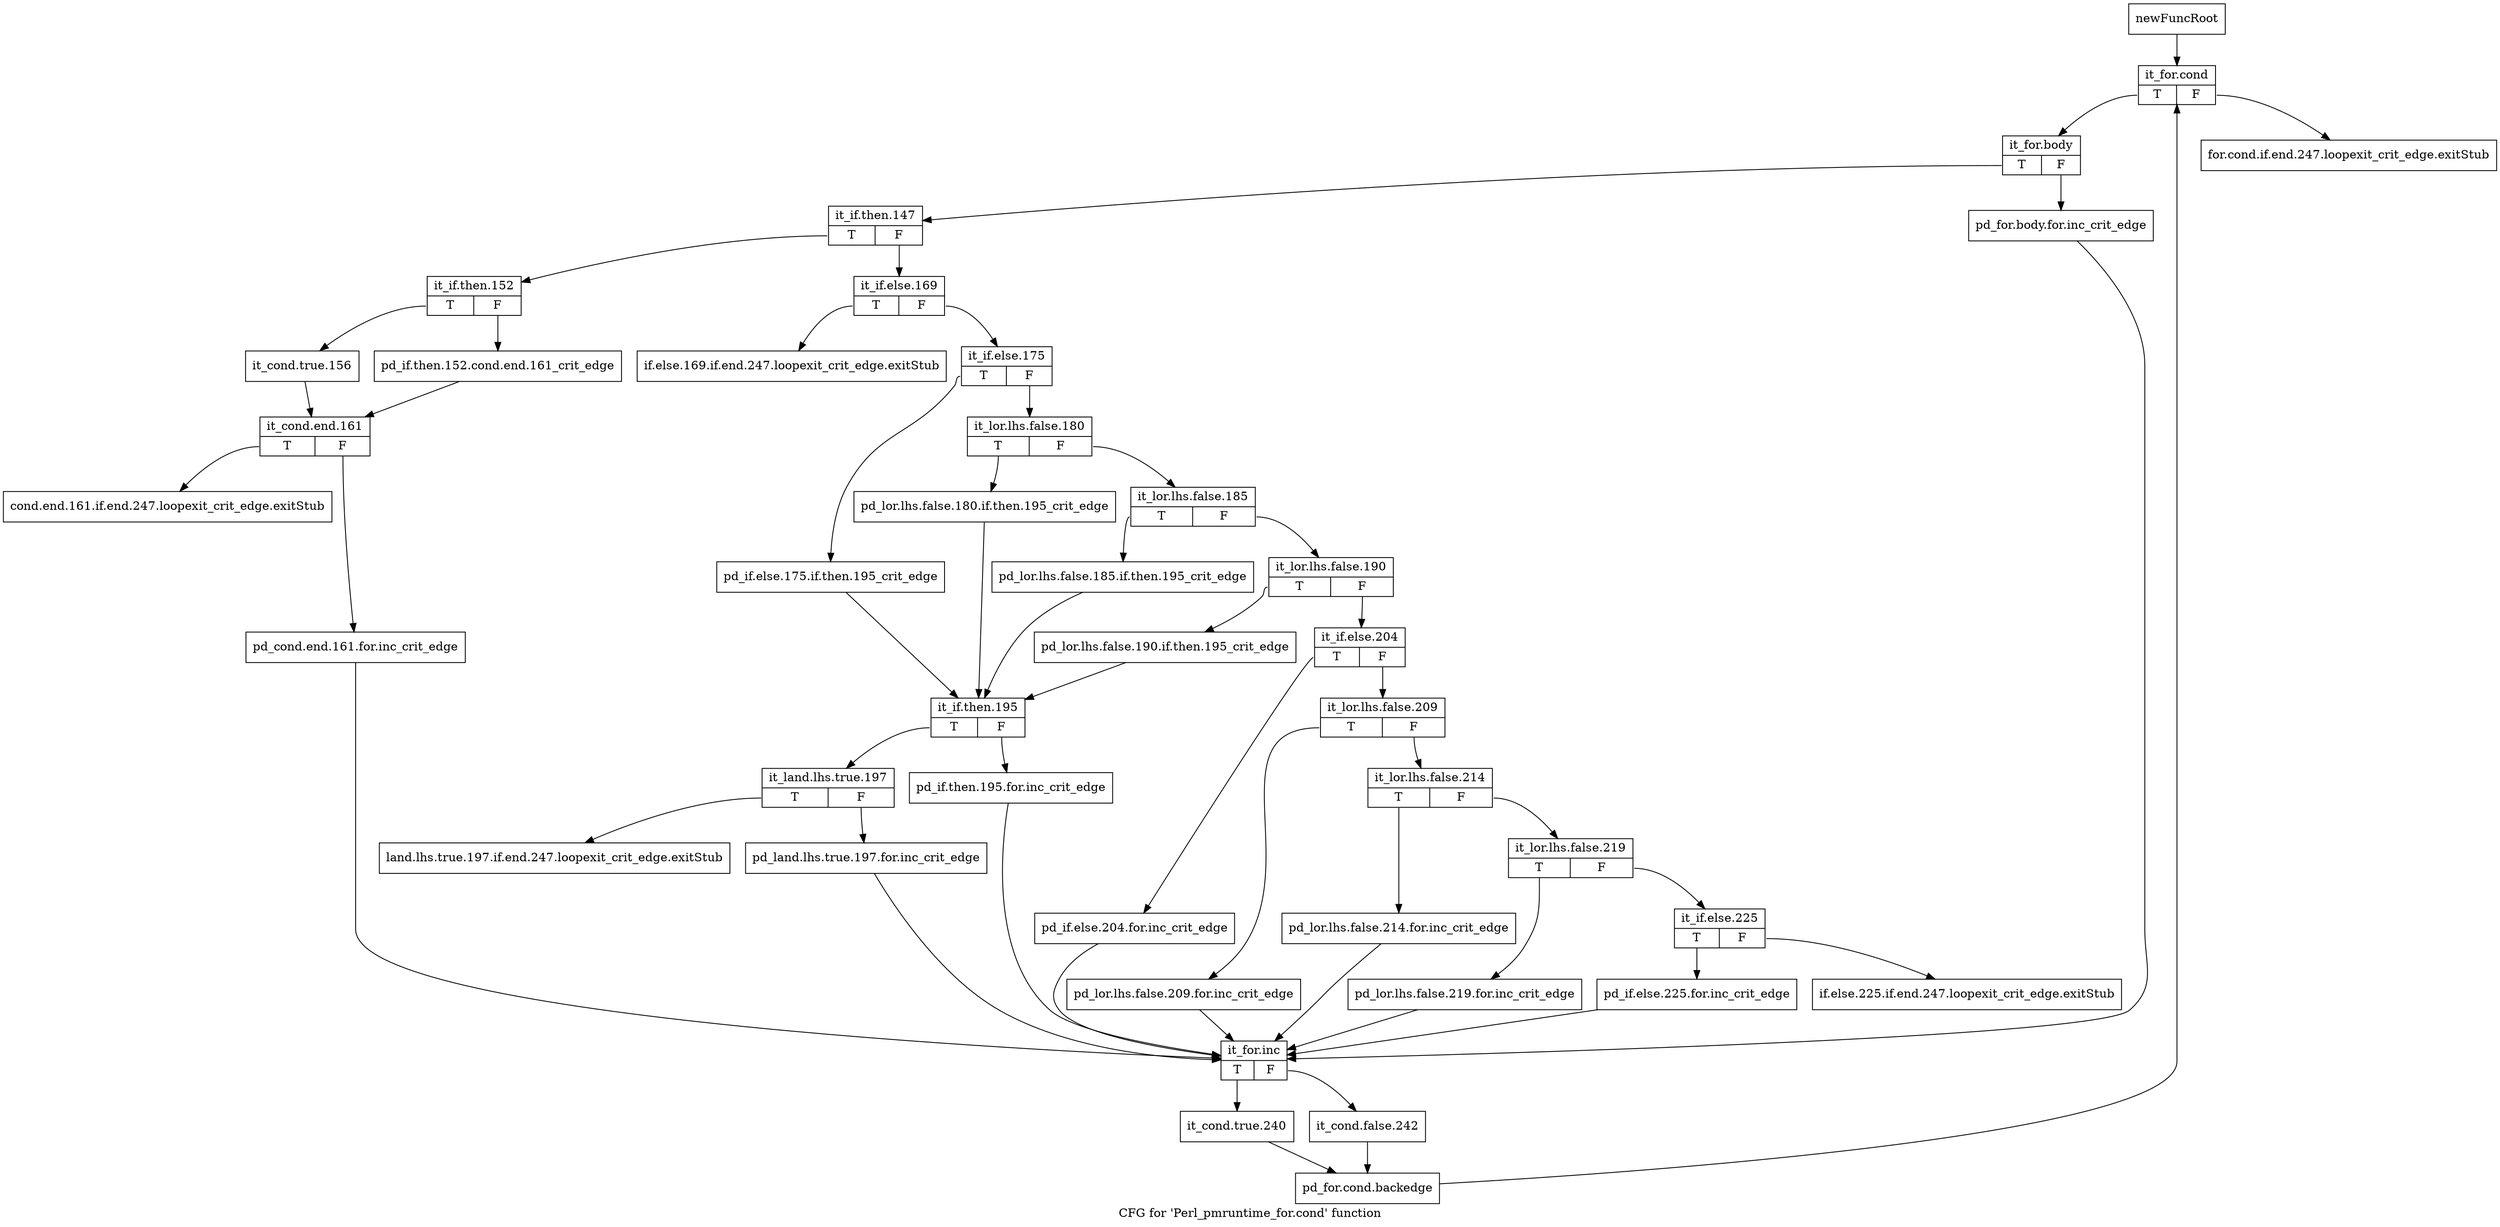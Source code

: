 digraph "CFG for 'Perl_pmruntime_for.cond' function" {
	label="CFG for 'Perl_pmruntime_for.cond' function";

	Node0x4c07760 [shape=record,label="{newFuncRoot}"];
	Node0x4c07760 -> Node0x4c07940;
	Node0x4c077b0 [shape=record,label="{for.cond.if.end.247.loopexit_crit_edge.exitStub}"];
	Node0x4c07800 [shape=record,label="{if.else.169.if.end.247.loopexit_crit_edge.exitStub}"];
	Node0x4c07850 [shape=record,label="{if.else.225.if.end.247.loopexit_crit_edge.exitStub}"];
	Node0x4c078a0 [shape=record,label="{land.lhs.true.197.if.end.247.loopexit_crit_edge.exitStub}"];
	Node0x4c078f0 [shape=record,label="{cond.end.161.if.end.247.loopexit_crit_edge.exitStub}"];
	Node0x4c07940 [shape=record,label="{it_for.cond|{<s0>T|<s1>F}}"];
	Node0x4c07940:s0 -> Node0x4c07990;
	Node0x4c07940:s1 -> Node0x4c077b0;
	Node0x4c07990 [shape=record,label="{it_for.body|{<s0>T|<s1>F}}"];
	Node0x4c07990:s0 -> Node0x4c07a30;
	Node0x4c07990:s1 -> Node0x4c079e0;
	Node0x4c079e0 [shape=record,label="{pd_for.body.for.inc_crit_edge}"];
	Node0x4c079e0 -> Node0x4c08340;
	Node0x4c07a30 [shape=record,label="{it_if.then.147|{<s0>T|<s1>F}}"];
	Node0x4c07a30:s0 -> Node0x4c081b0;
	Node0x4c07a30:s1 -> Node0x4c07a80;
	Node0x4c07a80 [shape=record,label="{it_if.else.169|{<s0>T|<s1>F}}"];
	Node0x4c07a80:s0 -> Node0x4c07800;
	Node0x4c07a80:s1 -> Node0x4c07ad0;
	Node0x4c07ad0 [shape=record,label="{it_if.else.175|{<s0>T|<s1>F}}"];
	Node0x4c07ad0:s0 -> Node0x4c08020;
	Node0x4c07ad0:s1 -> Node0x4c07b20;
	Node0x4c07b20 [shape=record,label="{it_lor.lhs.false.180|{<s0>T|<s1>F}}"];
	Node0x4c07b20:s0 -> Node0x4c07fd0;
	Node0x4c07b20:s1 -> Node0x4c07b70;
	Node0x4c07b70 [shape=record,label="{it_lor.lhs.false.185|{<s0>T|<s1>F}}"];
	Node0x4c07b70:s0 -> Node0x4c07f80;
	Node0x4c07b70:s1 -> Node0x4c07bc0;
	Node0x4c07bc0 [shape=record,label="{it_lor.lhs.false.190|{<s0>T|<s1>F}}"];
	Node0x4c07bc0:s0 -> Node0x4c07f30;
	Node0x4c07bc0:s1 -> Node0x4c07c10;
	Node0x4c07c10 [shape=record,label="{it_if.else.204|{<s0>T|<s1>F}}"];
	Node0x4c07c10:s0 -> Node0x4c07ee0;
	Node0x4c07c10:s1 -> Node0x4c07c60;
	Node0x4c07c60 [shape=record,label="{it_lor.lhs.false.209|{<s0>T|<s1>F}}"];
	Node0x4c07c60:s0 -> Node0x4c07e90;
	Node0x4c07c60:s1 -> Node0x4c07cb0;
	Node0x4c07cb0 [shape=record,label="{it_lor.lhs.false.214|{<s0>T|<s1>F}}"];
	Node0x4c07cb0:s0 -> Node0x4c07e40;
	Node0x4c07cb0:s1 -> Node0x4c07d00;
	Node0x4c07d00 [shape=record,label="{it_lor.lhs.false.219|{<s0>T|<s1>F}}"];
	Node0x4c07d00:s0 -> Node0x4c07df0;
	Node0x4c07d00:s1 -> Node0x4c07d50;
	Node0x4c07d50 [shape=record,label="{it_if.else.225|{<s0>T|<s1>F}}"];
	Node0x4c07d50:s0 -> Node0x4c07da0;
	Node0x4c07d50:s1 -> Node0x4c07850;
	Node0x4c07da0 [shape=record,label="{pd_if.else.225.for.inc_crit_edge}"];
	Node0x4c07da0 -> Node0x4c08340;
	Node0x4c07df0 [shape=record,label="{pd_lor.lhs.false.219.for.inc_crit_edge}"];
	Node0x4c07df0 -> Node0x4c08340;
	Node0x4c07e40 [shape=record,label="{pd_lor.lhs.false.214.for.inc_crit_edge}"];
	Node0x4c07e40 -> Node0x4c08340;
	Node0x4c07e90 [shape=record,label="{pd_lor.lhs.false.209.for.inc_crit_edge}"];
	Node0x4c07e90 -> Node0x4c08340;
	Node0x4c07ee0 [shape=record,label="{pd_if.else.204.for.inc_crit_edge}"];
	Node0x4c07ee0 -> Node0x4c08340;
	Node0x4c07f30 [shape=record,label="{pd_lor.lhs.false.190.if.then.195_crit_edge}"];
	Node0x4c07f30 -> Node0x4c08070;
	Node0x4c07f80 [shape=record,label="{pd_lor.lhs.false.185.if.then.195_crit_edge}"];
	Node0x4c07f80 -> Node0x4c08070;
	Node0x4c07fd0 [shape=record,label="{pd_lor.lhs.false.180.if.then.195_crit_edge}"];
	Node0x4c07fd0 -> Node0x4c08070;
	Node0x4c08020 [shape=record,label="{pd_if.else.175.if.then.195_crit_edge}"];
	Node0x4c08020 -> Node0x4c08070;
	Node0x4c08070 [shape=record,label="{it_if.then.195|{<s0>T|<s1>F}}"];
	Node0x4c08070:s0 -> Node0x4c08110;
	Node0x4c08070:s1 -> Node0x4c080c0;
	Node0x4c080c0 [shape=record,label="{pd_if.then.195.for.inc_crit_edge}"];
	Node0x4c080c0 -> Node0x4c08340;
	Node0x4c08110 [shape=record,label="{it_land.lhs.true.197|{<s0>T|<s1>F}}"];
	Node0x4c08110:s0 -> Node0x4c078a0;
	Node0x4c08110:s1 -> Node0x4c08160;
	Node0x4c08160 [shape=record,label="{pd_land.lhs.true.197.for.inc_crit_edge}"];
	Node0x4c08160 -> Node0x4c08340;
	Node0x4c081b0 [shape=record,label="{it_if.then.152|{<s0>T|<s1>F}}"];
	Node0x4c081b0:s0 -> Node0x4c08250;
	Node0x4c081b0:s1 -> Node0x4c08200;
	Node0x4c08200 [shape=record,label="{pd_if.then.152.cond.end.161_crit_edge}"];
	Node0x4c08200 -> Node0x4c082a0;
	Node0x4c08250 [shape=record,label="{it_cond.true.156}"];
	Node0x4c08250 -> Node0x4c082a0;
	Node0x4c082a0 [shape=record,label="{it_cond.end.161|{<s0>T|<s1>F}}"];
	Node0x4c082a0:s0 -> Node0x4c078f0;
	Node0x4c082a0:s1 -> Node0x4c082f0;
	Node0x4c082f0 [shape=record,label="{pd_cond.end.161.for.inc_crit_edge}"];
	Node0x4c082f0 -> Node0x4c08340;
	Node0x4c08340 [shape=record,label="{it_for.inc|{<s0>T|<s1>F}}"];
	Node0x4c08340:s0 -> Node0x4c083e0;
	Node0x4c08340:s1 -> Node0x4c08390;
	Node0x4c08390 [shape=record,label="{it_cond.false.242}"];
	Node0x4c08390 -> Node0x4c08430;
	Node0x4c083e0 [shape=record,label="{it_cond.true.240}"];
	Node0x4c083e0 -> Node0x4c08430;
	Node0x4c08430 [shape=record,label="{pd_for.cond.backedge}"];
	Node0x4c08430 -> Node0x4c07940;
}
